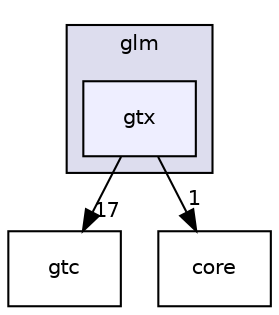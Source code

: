 digraph "lib/gdl/includes/glm/gtx" {
  compound=true
  node [ fontsize="10", fontname="Helvetica"];
  edge [ labelfontsize="10", labelfontname="Helvetica"];
  subgraph clusterdir_64968273b11753b37819add9486a9979 {
    graph [ bgcolor="#ddddee", pencolor="black", label="glm" fontname="Helvetica", fontsize="10", URL="dir_64968273b11753b37819add9486a9979.html"]
  dir_aaca7c28511ade47ba31e545c214eb0f [shape=box, label="gtx", style="filled", fillcolor="#eeeeff", pencolor="black", URL="dir_aaca7c28511ade47ba31e545c214eb0f.html"];
  }
  dir_08f863690be3d0e86506f072d9d228f8 [shape=box label="gtc" URL="dir_08f863690be3d0e86506f072d9d228f8.html"];
  dir_132c9455e2699bc579b15ebfc688d862 [shape=box label="core" URL="dir_132c9455e2699bc579b15ebfc688d862.html"];
  dir_aaca7c28511ade47ba31e545c214eb0f->dir_08f863690be3d0e86506f072d9d228f8 [headlabel="17", labeldistance=1.5 headhref="dir_000021_000020.html"];
  dir_aaca7c28511ade47ba31e545c214eb0f->dir_132c9455e2699bc579b15ebfc688d862 [headlabel="1", labeldistance=1.5 headhref="dir_000021_000019.html"];
}
